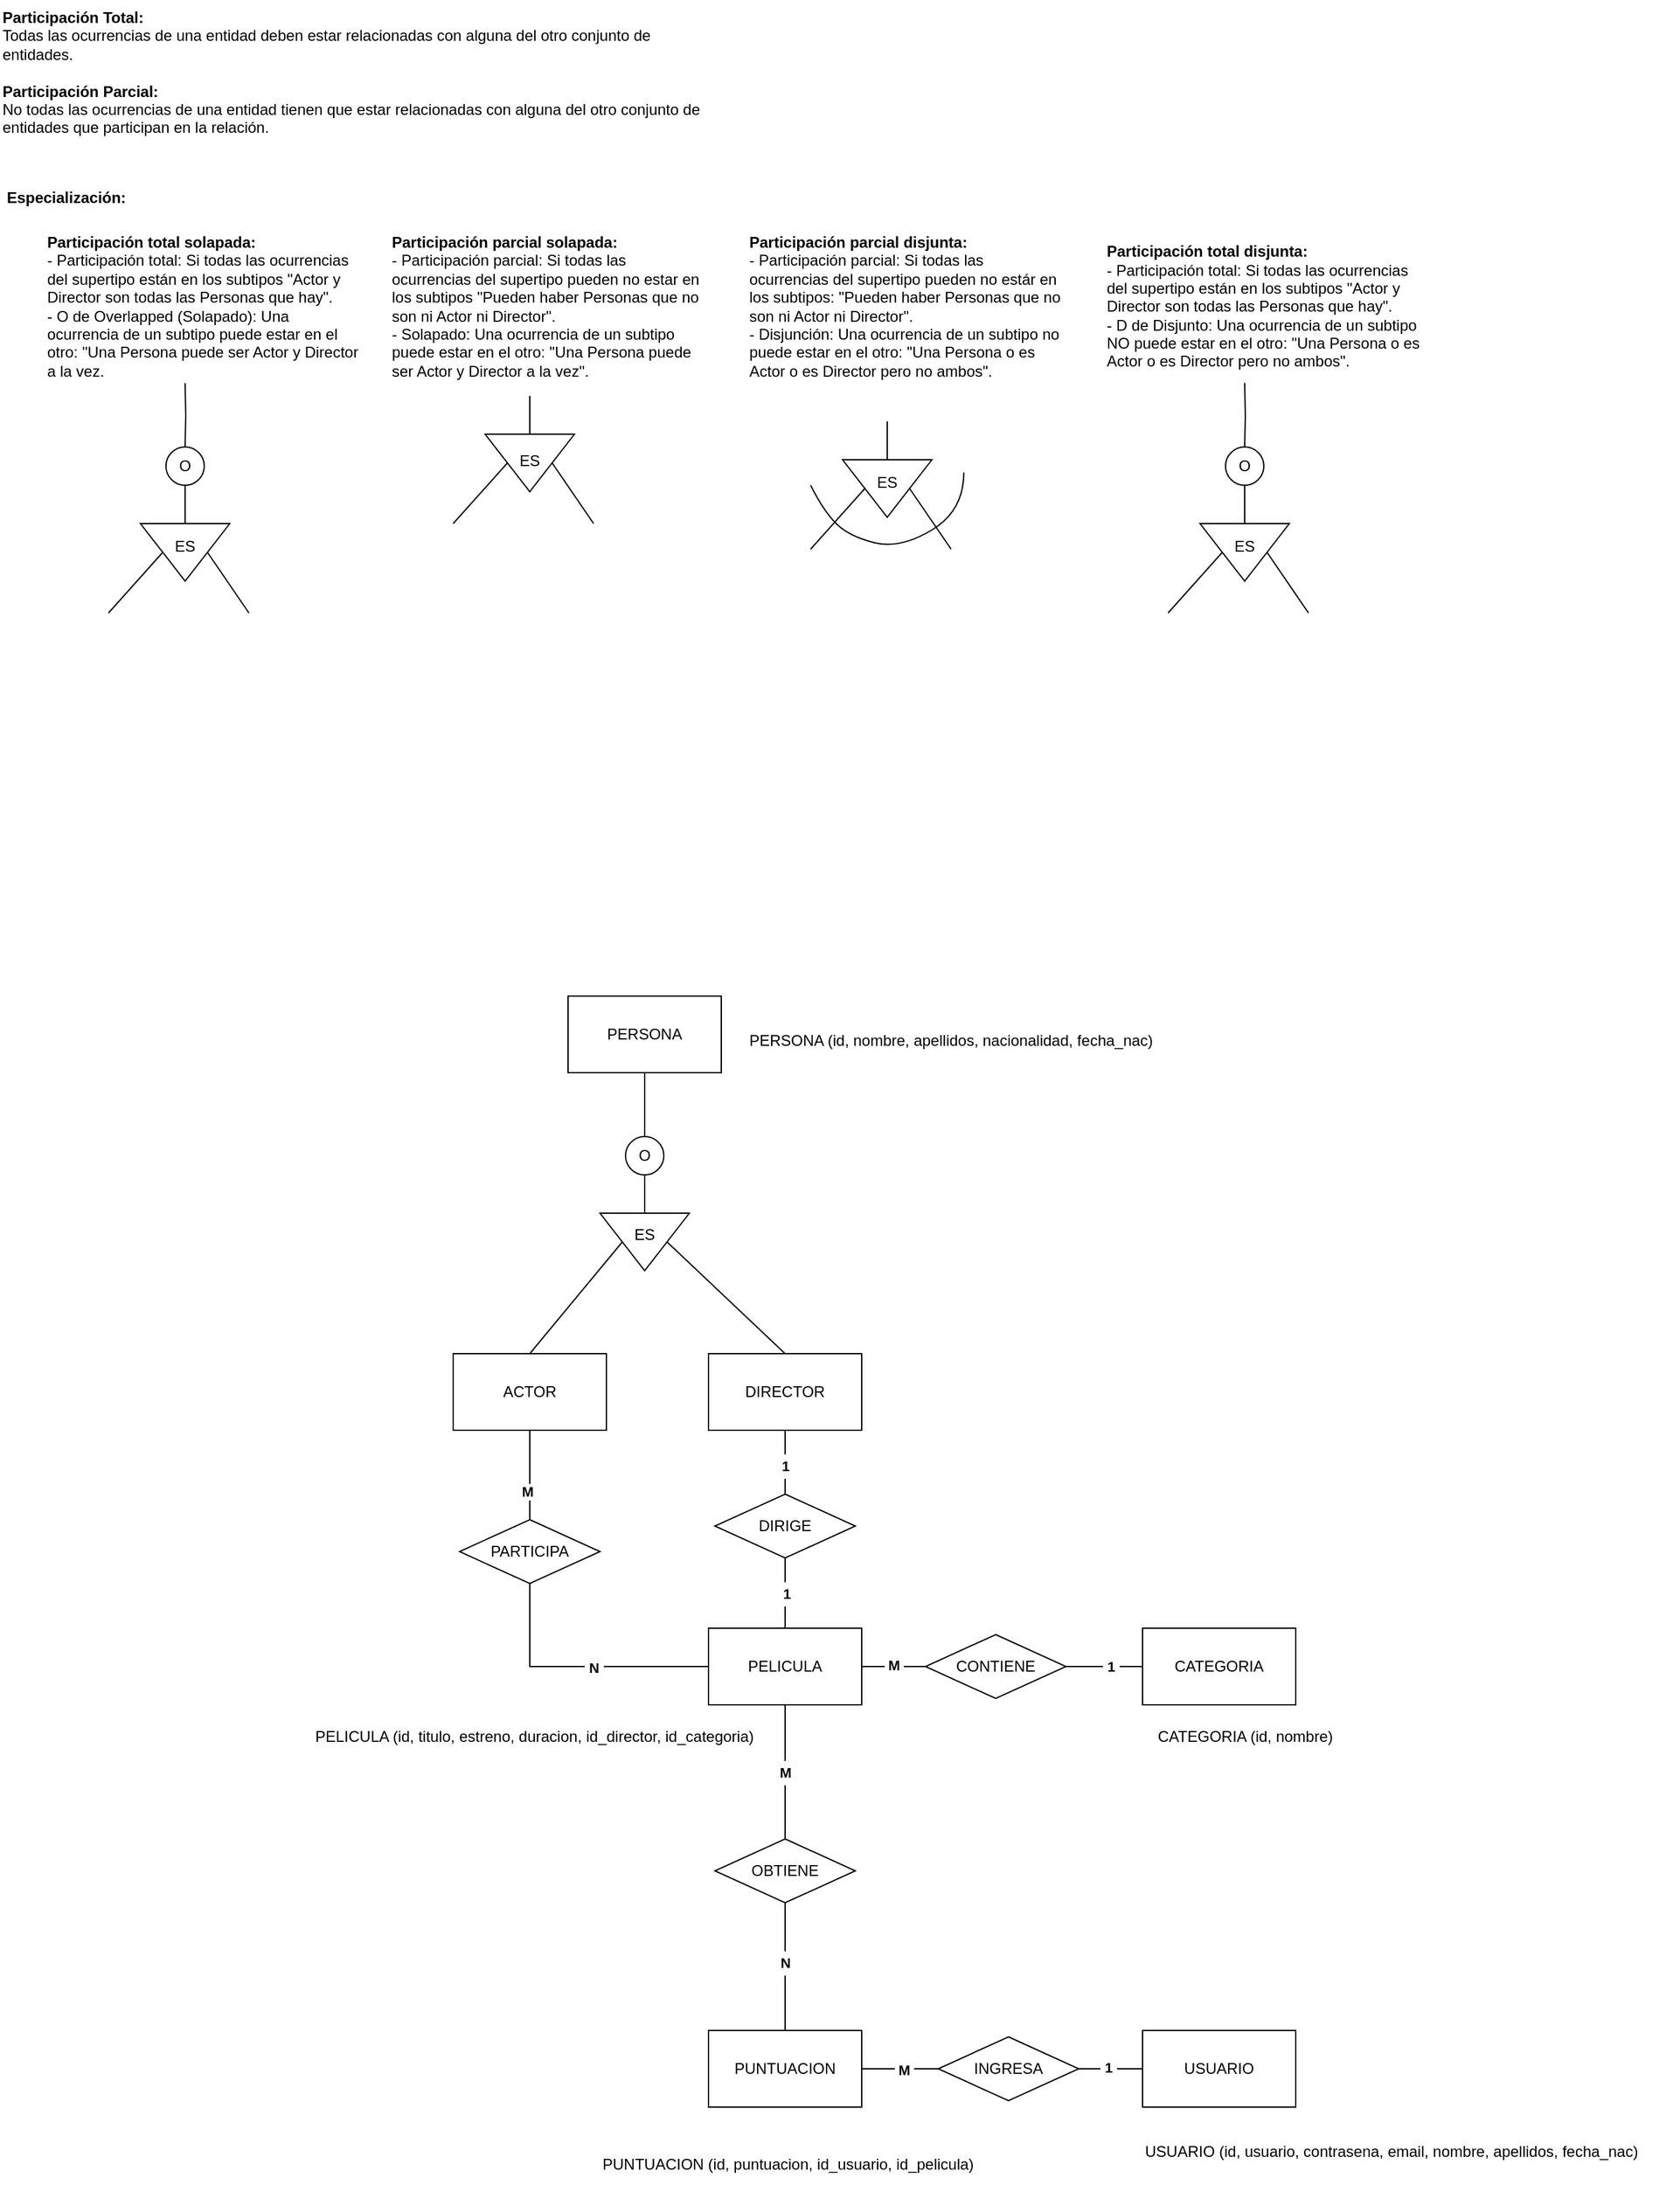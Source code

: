 <mxfile version="26.0.7">
  <diagram name="Página-1" id="nGZ0qsPv5VV96OJGfgLp">
    <mxGraphModel dx="1816" dy="1701" grid="1" gridSize="10" guides="1" tooltips="1" connect="1" arrows="1" fold="1" page="1" pageScale="1" pageWidth="827" pageHeight="1169" math="0" shadow="0">
      <root>
        <mxCell id="0" />
        <mxCell id="1" parent="0" />
        <mxCell id="M7ACwmawTc9ABr5RcXWo-1" value="CATEGORIA" style="rounded=0;whiteSpace=wrap;html=1;" parent="1" vertex="1">
          <mxGeometry x="400" y="485" width="120" height="60" as="geometry" />
        </mxCell>
        <mxCell id="M7ACwmawTc9ABr5RcXWo-9" style="rounded=0;orthogonalLoop=1;jettySize=auto;html=1;entryX=0;entryY=0.5;entryDx=0;entryDy=0;endArrow=none;endFill=0;exitX=1;exitY=0.5;exitDx=0;exitDy=0;" parent="1" source="M7ACwmawTc9ABr5RcXWo-2" target="M7ACwmawTc9ABr5RcXWo-8" edge="1">
          <mxGeometry relative="1" as="geometry" />
        </mxCell>
        <mxCell id="M7ACwmawTc9ABr5RcXWo-12" value="&lt;b style=&quot;line-height: 180%;&quot;&gt;&amp;nbsp;M&amp;nbsp;&lt;/b&gt;" style="edgeLabel;html=1;align=center;verticalAlign=middle;resizable=0;points=[];" parent="M7ACwmawTc9ABr5RcXWo-9" vertex="1" connectable="0">
          <mxGeometry x="0.008" y="1" relative="1" as="geometry">
            <mxPoint as="offset" />
          </mxGeometry>
        </mxCell>
        <mxCell id="M7ACwmawTc9ABr5RcXWo-24" style="rounded=0;orthogonalLoop=1;jettySize=auto;html=1;entryX=0.5;entryY=0;entryDx=0;entryDy=0;endArrow=none;endFill=0;" parent="1" source="M7ACwmawTc9ABr5RcXWo-2" target="M7ACwmawTc9ABr5RcXWo-23" edge="1">
          <mxGeometry relative="1" as="geometry" />
        </mxCell>
        <mxCell id="M7ACwmawTc9ABr5RcXWo-26" value="&lt;b style=&quot;line-height: 180%;&quot;&gt;&amp;nbsp;M&amp;nbsp;&lt;/b&gt;" style="edgeLabel;html=1;align=center;verticalAlign=middle;resizable=0;points=[];" parent="M7ACwmawTc9ABr5RcXWo-24" vertex="1" connectable="0">
          <mxGeometry x="0.008" relative="1" as="geometry">
            <mxPoint as="offset" />
          </mxGeometry>
        </mxCell>
        <mxCell id="M7ACwmawTc9ABr5RcXWo-2" value="PELICULA" style="rounded=0;whiteSpace=wrap;html=1;" parent="1" vertex="1">
          <mxGeometry x="60" y="485" width="120" height="60" as="geometry" />
        </mxCell>
        <mxCell id="M7ACwmawTc9ABr5RcXWo-36" style="edgeStyle=orthogonalEdgeStyle;rounded=0;orthogonalLoop=1;jettySize=auto;html=1;exitX=0.5;exitY=1;exitDx=0;exitDy=0;entryX=0.5;entryY=0;entryDx=0;entryDy=0;endArrow=none;endFill=0;" parent="1" source="M7ACwmawTc9ABr5RcXWo-3" target="M7ACwmawTc9ABr5RcXWo-35" edge="1">
          <mxGeometry relative="1" as="geometry" />
        </mxCell>
        <mxCell id="M7ACwmawTc9ABr5RcXWo-3" value="PERSONA" style="rounded=0;whiteSpace=wrap;html=1;" parent="1" vertex="1">
          <mxGeometry x="-50" y="-10" width="120" height="60" as="geometry" />
        </mxCell>
        <mxCell id="M7ACwmawTc9ABr5RcXWo-4" value="ACTOR" style="rounded=0;whiteSpace=wrap;html=1;" parent="1" vertex="1">
          <mxGeometry x="-140" y="270" width="120" height="60" as="geometry" />
        </mxCell>
        <mxCell id="M7ACwmawTc9ABr5RcXWo-14" style="rounded=0;orthogonalLoop=1;jettySize=auto;html=1;entryX=0.5;entryY=0;entryDx=0;entryDy=0;endArrow=none;endFill=0;exitX=0.5;exitY=1;exitDx=0;exitDy=0;" parent="1" source="M7ACwmawTc9ABr5RcXWo-5" target="M7ACwmawTc9ABr5RcXWo-13" edge="1">
          <mxGeometry relative="1" as="geometry">
            <mxPoint x="180" y="360" as="sourcePoint" />
          </mxGeometry>
        </mxCell>
        <mxCell id="M7ACwmawTc9ABr5RcXWo-16" value="&lt;b style=&quot;line-height: 180%;&quot;&gt;&amp;nbsp;1&amp;nbsp;&lt;/b&gt;" style="edgeLabel;html=1;align=center;verticalAlign=middle;resizable=0;points=[];" parent="M7ACwmawTc9ABr5RcXWo-14" vertex="1" connectable="0">
          <mxGeometry x="0.109" relative="1" as="geometry">
            <mxPoint as="offset" />
          </mxGeometry>
        </mxCell>
        <mxCell id="M7ACwmawTc9ABr5RcXWo-5" value="DIRECTOR" style="rounded=0;whiteSpace=wrap;html=1;" parent="1" vertex="1">
          <mxGeometry x="60" y="270" width="120" height="60" as="geometry" />
        </mxCell>
        <mxCell id="M7ACwmawTc9ABr5RcXWo-6" value="USUARIO" style="rounded=0;whiteSpace=wrap;html=1;" parent="1" vertex="1">
          <mxGeometry x="400" y="800" width="120" height="60" as="geometry" />
        </mxCell>
        <mxCell id="M7ACwmawTc9ABr5RcXWo-98" style="rounded=0;orthogonalLoop=1;jettySize=auto;html=1;exitX=1;exitY=0.5;exitDx=0;exitDy=0;entryX=0;entryY=0.5;entryDx=0;entryDy=0;endArrow=none;endFill=0;" parent="1" source="M7ACwmawTc9ABr5RcXWo-7" target="M7ACwmawTc9ABr5RcXWo-97" edge="1">
          <mxGeometry relative="1" as="geometry" />
        </mxCell>
        <mxCell id="M7ACwmawTc9ABr5RcXWo-100" value="&lt;b style=&quot;line-height: 180%;&quot;&gt;&amp;nbsp;M&amp;nbsp;&lt;/b&gt;" style="edgeLabel;html=1;align=center;verticalAlign=middle;resizable=0;points=[];" parent="M7ACwmawTc9ABr5RcXWo-98" vertex="1" connectable="0">
          <mxGeometry x="0.095" y="-1" relative="1" as="geometry">
            <mxPoint as="offset" />
          </mxGeometry>
        </mxCell>
        <mxCell id="M7ACwmawTc9ABr5RcXWo-7" value="PUNTUACION" style="rounded=0;whiteSpace=wrap;html=1;" parent="1" vertex="1">
          <mxGeometry x="60" y="800" width="120" height="60" as="geometry" />
        </mxCell>
        <mxCell id="M7ACwmawTc9ABr5RcXWo-10" style="rounded=0;orthogonalLoop=1;jettySize=auto;html=1;entryX=0;entryY=0.5;entryDx=0;entryDy=0;endArrow=none;endFill=0;exitX=1;exitY=0.5;exitDx=0;exitDy=0;" parent="1" source="M7ACwmawTc9ABr5RcXWo-8" target="M7ACwmawTc9ABr5RcXWo-1" edge="1">
          <mxGeometry relative="1" as="geometry">
            <Array as="points" />
          </mxGeometry>
        </mxCell>
        <mxCell id="M7ACwmawTc9ABr5RcXWo-11" value="&lt;b&gt;&amp;nbsp;1&amp;nbsp;&lt;/b&gt;" style="edgeLabel;html=1;align=center;verticalAlign=middle;resizable=0;points=[];" parent="M7ACwmawTc9ABr5RcXWo-10" vertex="1" connectable="0">
          <mxGeometry x="0.147" relative="1" as="geometry">
            <mxPoint as="offset" />
          </mxGeometry>
        </mxCell>
        <mxCell id="M7ACwmawTc9ABr5RcXWo-8" value="CONTIENE" style="rhombus;whiteSpace=wrap;html=1;" parent="1" vertex="1">
          <mxGeometry x="230" y="490" width="110" height="50" as="geometry" />
        </mxCell>
        <mxCell id="M7ACwmawTc9ABr5RcXWo-15" style="rounded=0;orthogonalLoop=1;jettySize=auto;html=1;exitX=0.5;exitY=1;exitDx=0;exitDy=0;entryX=0.5;entryY=0;entryDx=0;entryDy=0;endArrow=none;endFill=0;" parent="1" source="M7ACwmawTc9ABr5RcXWo-13" target="M7ACwmawTc9ABr5RcXWo-2" edge="1">
          <mxGeometry relative="1" as="geometry" />
        </mxCell>
        <mxCell id="M7ACwmawTc9ABr5RcXWo-17" value="&lt;b style=&quot;line-height: 180%;&quot;&gt;&amp;nbsp;1&amp;nbsp;&lt;/b&gt;" style="edgeLabel;html=1;align=center;verticalAlign=middle;resizable=0;points=[];" parent="M7ACwmawTc9ABr5RcXWo-15" vertex="1" connectable="0">
          <mxGeometry x="0.008" y="1" relative="1" as="geometry">
            <mxPoint as="offset" />
          </mxGeometry>
        </mxCell>
        <mxCell id="M7ACwmawTc9ABr5RcXWo-13" value="DIRIGE" style="rhombus;whiteSpace=wrap;html=1;" parent="1" vertex="1">
          <mxGeometry x="65" y="380" width="110" height="50" as="geometry" />
        </mxCell>
        <mxCell id="M7ACwmawTc9ABr5RcXWo-25" style="rounded=0;orthogonalLoop=1;jettySize=auto;html=1;entryX=0.5;entryY=0;entryDx=0;entryDy=0;endArrow=none;endFill=0;exitX=0.5;exitY=1;exitDx=0;exitDy=0;" parent="1" source="M7ACwmawTc9ABr5RcXWo-23" target="M7ACwmawTc9ABr5RcXWo-7" edge="1">
          <mxGeometry relative="1" as="geometry">
            <mxPoint x="230" y="700" as="sourcePoint" />
          </mxGeometry>
        </mxCell>
        <mxCell id="M7ACwmawTc9ABr5RcXWo-27" value="&lt;b style=&quot;line-height: 180%;&quot;&gt;&amp;nbsp;N&amp;nbsp;&lt;/b&gt;" style="edgeLabel;html=1;align=center;verticalAlign=middle;resizable=0;points=[];" parent="M7ACwmawTc9ABr5RcXWo-25" vertex="1" connectable="0">
          <mxGeometry x="-0.064" relative="1" as="geometry">
            <mxPoint as="offset" />
          </mxGeometry>
        </mxCell>
        <mxCell id="M7ACwmawTc9ABr5RcXWo-23" value="OBTIENE" style="rhombus;whiteSpace=wrap;html=1;" parent="1" vertex="1">
          <mxGeometry x="65" y="650" width="110" height="50" as="geometry" />
        </mxCell>
        <mxCell id="M7ACwmawTc9ABr5RcXWo-92" style="edgeStyle=orthogonalEdgeStyle;rounded=0;orthogonalLoop=1;jettySize=auto;html=1;entryX=0;entryY=0.5;entryDx=0;entryDy=0;exitX=0.5;exitY=1;exitDx=0;exitDy=0;endArrow=none;endFill=0;" parent="1" source="M7ACwmawTc9ABr5RcXWo-30" target="M7ACwmawTc9ABr5RcXWo-2" edge="1">
          <mxGeometry relative="1" as="geometry" />
        </mxCell>
        <mxCell id="M7ACwmawTc9ABr5RcXWo-95" value="&lt;b style=&quot;line-height: 180%;&quot;&gt;&amp;nbsp;N&amp;nbsp;&lt;/b&gt;" style="edgeLabel;html=1;align=center;verticalAlign=middle;resizable=0;points=[];" parent="M7ACwmawTc9ABr5RcXWo-92" vertex="1" connectable="0">
          <mxGeometry x="0.123" y="-1" relative="1" as="geometry">
            <mxPoint as="offset" />
          </mxGeometry>
        </mxCell>
        <mxCell id="M7ACwmawTc9ABr5RcXWo-93" style="rounded=0;orthogonalLoop=1;jettySize=auto;html=1;exitX=0.5;exitY=0;exitDx=0;exitDy=0;entryX=0.5;entryY=1;entryDx=0;entryDy=0;endArrow=none;endFill=0;" parent="1" source="M7ACwmawTc9ABr5RcXWo-30" target="M7ACwmawTc9ABr5RcXWo-4" edge="1">
          <mxGeometry relative="1" as="geometry" />
        </mxCell>
        <mxCell id="M7ACwmawTc9ABr5RcXWo-94" value="&amp;nbsp;&lt;b&gt;M&lt;/b&gt;&amp;nbsp;" style="edgeLabel;html=1;align=center;verticalAlign=middle;resizable=0;points=[];" parent="M7ACwmawTc9ABr5RcXWo-93" vertex="1" connectable="0">
          <mxGeometry x="-0.353" y="2" relative="1" as="geometry">
            <mxPoint as="offset" />
          </mxGeometry>
        </mxCell>
        <mxCell id="M7ACwmawTc9ABr5RcXWo-30" value="PARTICIPA" style="rhombus;whiteSpace=wrap;html=1;" parent="1" vertex="1">
          <mxGeometry x="-135" y="400" width="110" height="50" as="geometry" />
        </mxCell>
        <mxCell id="M7ACwmawTc9ABr5RcXWo-33" style="rounded=0;orthogonalLoop=1;jettySize=auto;html=1;exitX=0.5;exitY=1;exitDx=0;exitDy=0;entryX=0.5;entryY=0;entryDx=0;entryDy=0;endArrow=none;endFill=0;" parent="1" source="M7ACwmawTc9ABr5RcXWo-32" target="M7ACwmawTc9ABr5RcXWo-4" edge="1">
          <mxGeometry relative="1" as="geometry" />
        </mxCell>
        <mxCell id="M7ACwmawTc9ABr5RcXWo-34" style="rounded=0;orthogonalLoop=1;jettySize=auto;html=1;exitX=0.5;exitY=0;exitDx=0;exitDy=0;entryX=0.5;entryY=0;entryDx=0;entryDy=0;endArrow=none;endFill=0;" parent="1" source="M7ACwmawTc9ABr5RcXWo-32" target="M7ACwmawTc9ABr5RcXWo-5" edge="1">
          <mxGeometry relative="1" as="geometry" />
        </mxCell>
        <mxCell id="M7ACwmawTc9ABr5RcXWo-32" value="" style="triangle;whiteSpace=wrap;html=1;rotation=90;" parent="1" vertex="1">
          <mxGeometry x="-12.5" y="147.5" width="45" height="70" as="geometry" />
        </mxCell>
        <mxCell id="M7ACwmawTc9ABr5RcXWo-37" style="edgeStyle=orthogonalEdgeStyle;rounded=0;orthogonalLoop=1;jettySize=auto;html=1;exitX=0.5;exitY=1;exitDx=0;exitDy=0;entryX=0;entryY=0.5;entryDx=0;entryDy=0;endArrow=none;endFill=0;" parent="1" source="M7ACwmawTc9ABr5RcXWo-35" target="M7ACwmawTc9ABr5RcXWo-32" edge="1">
          <mxGeometry relative="1" as="geometry" />
        </mxCell>
        <mxCell id="M7ACwmawTc9ABr5RcXWo-35" value="O" style="ellipse;whiteSpace=wrap;html=1;aspect=fixed;" parent="1" vertex="1">
          <mxGeometry x="-5" y="100" width="30" height="30" as="geometry" />
        </mxCell>
        <mxCell id="M7ACwmawTc9ABr5RcXWo-46" value="&lt;span style=&quot;text-align: left;&quot;&gt;&lt;b&gt;Especialización:&lt;/b&gt;&lt;/span&gt;" style="text;html=1;align=center;verticalAlign=middle;whiteSpace=wrap;rounded=0;" parent="1" vertex="1">
          <mxGeometry x="-473" y="-650" width="60" height="30" as="geometry" />
        </mxCell>
        <mxCell id="M7ACwmawTc9ABr5RcXWo-47" value="" style="group" parent="1" vertex="1" connectable="0">
          <mxGeometry x="-460" y="-600" width="250" height="290" as="geometry" />
        </mxCell>
        <mxCell id="M7ACwmawTc9ABr5RcXWo-38" value="&lt;div&gt;&lt;br&gt;&lt;/div&gt;&lt;div&gt;&lt;b&gt;Participación total solapada:&amp;nbsp;&lt;/b&gt;&lt;/div&gt;&lt;div&gt;- Participación total: Si todas las ocurrencias del supertipo están en los subtipos &quot;Actor y Director son todas las Personas que hay&quot;.&lt;/div&gt;- O de Overlapped (Solapado): Una ocurrencia de un subtipo puede estar en el otro: &quot;Una Persona puede ser Actor y Director a la vez.&lt;div&gt;&lt;br&gt;&lt;/div&gt;" style="text;html=1;align=left;verticalAlign=middle;whiteSpace=wrap;rounded=0;" parent="M7ACwmawTc9ABr5RcXWo-47" vertex="1">
          <mxGeometry width="250" height="99" as="geometry" />
        </mxCell>
        <mxCell id="M7ACwmawTc9ABr5RcXWo-40" style="edgeStyle=orthogonalEdgeStyle;rounded=0;orthogonalLoop=1;jettySize=auto;html=1;exitX=0.5;exitY=1;exitDx=0;exitDy=0;entryX=0.5;entryY=0;entryDx=0;entryDy=0;endArrow=none;endFill=0;" parent="M7ACwmawTc9ABr5RcXWo-47" target="M7ACwmawTc9ABr5RcXWo-45" edge="1">
          <mxGeometry relative="1" as="geometry">
            <mxPoint x="110" y="110" as="sourcePoint" />
          </mxGeometry>
        </mxCell>
        <mxCell id="M7ACwmawTc9ABr5RcXWo-41" style="rounded=0;orthogonalLoop=1;jettySize=auto;html=1;exitX=0.5;exitY=1;exitDx=0;exitDy=0;endArrow=none;endFill=0;" parent="M7ACwmawTc9ABr5RcXWo-47" source="M7ACwmawTc9ABr5RcXWo-43" edge="1">
          <mxGeometry relative="1" as="geometry">
            <mxPoint x="50" y="290" as="targetPoint" />
          </mxGeometry>
        </mxCell>
        <mxCell id="M7ACwmawTc9ABr5RcXWo-42" style="rounded=0;orthogonalLoop=1;jettySize=auto;html=1;exitX=0.5;exitY=0;exitDx=0;exitDy=0;endArrow=none;endFill=0;" parent="M7ACwmawTc9ABr5RcXWo-47" source="M7ACwmawTc9ABr5RcXWo-43" edge="1">
          <mxGeometry relative="1" as="geometry">
            <mxPoint x="160" y="290" as="targetPoint" />
          </mxGeometry>
        </mxCell>
        <mxCell id="M7ACwmawTc9ABr5RcXWo-43" value="" style="triangle;whiteSpace=wrap;html=1;rotation=90;" parent="M7ACwmawTc9ABr5RcXWo-47" vertex="1">
          <mxGeometry x="87.5" y="207.5" width="45" height="70" as="geometry" />
        </mxCell>
        <mxCell id="M7ACwmawTc9ABr5RcXWo-44" style="edgeStyle=orthogonalEdgeStyle;rounded=0;orthogonalLoop=1;jettySize=auto;html=1;exitX=0.5;exitY=1;exitDx=0;exitDy=0;entryX=0;entryY=0.5;entryDx=0;entryDy=0;endArrow=none;endFill=0;" parent="M7ACwmawTc9ABr5RcXWo-47" source="M7ACwmawTc9ABr5RcXWo-45" target="M7ACwmawTc9ABr5RcXWo-43" edge="1">
          <mxGeometry relative="1" as="geometry" />
        </mxCell>
        <mxCell id="M7ACwmawTc9ABr5RcXWo-45" value="O" style="ellipse;whiteSpace=wrap;html=1;aspect=fixed;" parent="M7ACwmawTc9ABr5RcXWo-47" vertex="1">
          <mxGeometry x="95" y="160" width="30" height="30" as="geometry" />
        </mxCell>
        <mxCell id="M7ACwmawTc9ABr5RcXWo-56" value="&lt;div style=&quot;text-align: left;&quot;&gt;&lt;span style=&quot;background-color: transparent; color: light-dark(rgb(0, 0, 0), rgb(255, 255, 255));&quot;&gt;ES&lt;/span&gt;&lt;/div&gt;" style="text;html=1;align=center;verticalAlign=middle;whiteSpace=wrap;rounded=0;" parent="M7ACwmawTc9ABr5RcXWo-47" vertex="1">
          <mxGeometry x="80" y="222.5" width="60" height="30" as="geometry" />
        </mxCell>
        <mxCell id="M7ACwmawTc9ABr5RcXWo-48" value="" style="group" parent="1" vertex="1" connectable="0">
          <mxGeometry x="-190" y="-670" width="250" height="290" as="geometry" />
        </mxCell>
        <mxCell id="M7ACwmawTc9ABr5RcXWo-49" value="&lt;div&gt;&lt;br&gt;&lt;/div&gt;&lt;div&gt;&lt;b&gt;Participación parcial solapada:&amp;nbsp;&lt;/b&gt;&lt;/div&gt;&lt;div&gt;- Participación parcial: Si todas las ocurrencias del supertipo pueden no estar en los subtipos &quot;Pueden haber Personas que no son ni Actor ni Director&quot;.&lt;/div&gt;- Solapado: Una ocurrencia de un subtipo puede estar en el otro: &quot;Una Persona puede ser Actor y Director a la vez&quot;.&lt;div&gt;&lt;br&gt;&lt;/div&gt;" style="text;html=1;align=left;verticalAlign=middle;whiteSpace=wrap;rounded=0;" parent="M7ACwmawTc9ABr5RcXWo-48" vertex="1">
          <mxGeometry y="70" width="250" height="99" as="geometry" />
        </mxCell>
        <mxCell id="M7ACwmawTc9ABr5RcXWo-51" style="rounded=0;orthogonalLoop=1;jettySize=auto;html=1;exitX=0.5;exitY=1;exitDx=0;exitDy=0;endArrow=none;endFill=0;" parent="M7ACwmawTc9ABr5RcXWo-48" source="M7ACwmawTc9ABr5RcXWo-53" edge="1">
          <mxGeometry relative="1" as="geometry">
            <mxPoint x="50" y="290" as="targetPoint" />
          </mxGeometry>
        </mxCell>
        <mxCell id="M7ACwmawTc9ABr5RcXWo-52" style="rounded=0;orthogonalLoop=1;jettySize=auto;html=1;exitX=0.5;exitY=0;exitDx=0;exitDy=0;endArrow=none;endFill=0;" parent="M7ACwmawTc9ABr5RcXWo-48" source="M7ACwmawTc9ABr5RcXWo-53" edge="1">
          <mxGeometry relative="1" as="geometry">
            <mxPoint x="160" y="290" as="targetPoint" />
          </mxGeometry>
        </mxCell>
        <mxCell id="M7ACwmawTc9ABr5RcXWo-53" value="" style="triangle;whiteSpace=wrap;html=1;rotation=90;" parent="M7ACwmawTc9ABr5RcXWo-48" vertex="1">
          <mxGeometry x="87.5" y="207.5" width="45" height="70" as="geometry" />
        </mxCell>
        <mxCell id="M7ACwmawTc9ABr5RcXWo-54" style="edgeStyle=orthogonalEdgeStyle;rounded=0;orthogonalLoop=1;jettySize=auto;html=1;exitX=0.5;exitY=1;exitDx=0;exitDy=0;entryX=0;entryY=0.5;entryDx=0;entryDy=0;endArrow=none;endFill=0;" parent="M7ACwmawTc9ABr5RcXWo-48" target="M7ACwmawTc9ABr5RcXWo-53" edge="1">
          <mxGeometry relative="1" as="geometry">
            <mxPoint x="110" y="190" as="sourcePoint" />
          </mxGeometry>
        </mxCell>
        <mxCell id="M7ACwmawTc9ABr5RcXWo-58" value="&lt;div style=&quot;text-align: left;&quot;&gt;&lt;span style=&quot;background-color: transparent; color: light-dark(rgb(0, 0, 0), rgb(255, 255, 255));&quot;&gt;ES&lt;/span&gt;&lt;/div&gt;" style="text;html=1;align=center;verticalAlign=middle;whiteSpace=wrap;rounded=0;" parent="M7ACwmawTc9ABr5RcXWo-48" vertex="1">
          <mxGeometry x="80" y="225.5" width="60" height="30" as="geometry" />
        </mxCell>
        <mxCell id="M7ACwmawTc9ABr5RcXWo-59" value="" style="group" parent="1" vertex="1" connectable="0">
          <mxGeometry x="90" y="-650" width="250" height="290" as="geometry" />
        </mxCell>
        <mxCell id="M7ACwmawTc9ABr5RcXWo-60" value="&lt;div&gt;&lt;br&gt;&lt;/div&gt;&lt;div&gt;&lt;b&gt;Participación parcial disjunta:&amp;nbsp;&lt;/b&gt;&lt;/div&gt;&lt;div&gt;- Participación parcial: Si todas las ocurrencias del supertipo pueden no estár en los subtipos: &quot;Pueden haber Personas que no son ni Actor ni Director&quot;.&lt;/div&gt;- Disjunción: Una ocurrencia de un subtipo no puede estar en el otro: &quot;Una Persona o es Actor o es Director pero no ambos&quot;.&lt;div&gt;&lt;br&gt;&lt;/div&gt;" style="text;html=1;align=left;verticalAlign=middle;whiteSpace=wrap;rounded=0;" parent="M7ACwmawTc9ABr5RcXWo-59" vertex="1">
          <mxGeometry y="50" width="250" height="99" as="geometry" />
        </mxCell>
        <mxCell id="M7ACwmawTc9ABr5RcXWo-62" style="rounded=0;orthogonalLoop=1;jettySize=auto;html=1;exitX=0.5;exitY=1;exitDx=0;exitDy=0;endArrow=none;endFill=0;" parent="M7ACwmawTc9ABr5RcXWo-59" source="M7ACwmawTc9ABr5RcXWo-64" edge="1">
          <mxGeometry relative="1" as="geometry">
            <mxPoint x="50" y="290" as="targetPoint" />
          </mxGeometry>
        </mxCell>
        <mxCell id="M7ACwmawTc9ABr5RcXWo-63" style="rounded=0;orthogonalLoop=1;jettySize=auto;html=1;exitX=0.5;exitY=0;exitDx=0;exitDy=0;endArrow=none;endFill=0;" parent="M7ACwmawTc9ABr5RcXWo-59" source="M7ACwmawTc9ABr5RcXWo-64" edge="1">
          <mxGeometry relative="1" as="geometry">
            <mxPoint x="160" y="290" as="targetPoint" />
          </mxGeometry>
        </mxCell>
        <mxCell id="M7ACwmawTc9ABr5RcXWo-64" value="" style="triangle;whiteSpace=wrap;html=1;rotation=90;" parent="M7ACwmawTc9ABr5RcXWo-59" vertex="1">
          <mxGeometry x="87.5" y="207.5" width="45" height="70" as="geometry" />
        </mxCell>
        <mxCell id="M7ACwmawTc9ABr5RcXWo-65" style="edgeStyle=orthogonalEdgeStyle;rounded=0;orthogonalLoop=1;jettySize=auto;html=1;exitX=0.5;exitY=1;exitDx=0;exitDy=0;entryX=0;entryY=0.5;entryDx=0;entryDy=0;endArrow=none;endFill=0;" parent="M7ACwmawTc9ABr5RcXWo-59" target="M7ACwmawTc9ABr5RcXWo-64" edge="1">
          <mxGeometry relative="1" as="geometry">
            <mxPoint x="110" y="190" as="sourcePoint" />
          </mxGeometry>
        </mxCell>
        <mxCell id="M7ACwmawTc9ABr5RcXWo-67" value="&lt;div style=&quot;text-align: left;&quot;&gt;&lt;span style=&quot;background-color: transparent; color: light-dark(rgb(0, 0, 0), rgb(255, 255, 255));&quot;&gt;ES&lt;/span&gt;&lt;/div&gt;" style="text;html=1;align=center;verticalAlign=middle;whiteSpace=wrap;rounded=0;" parent="M7ACwmawTc9ABr5RcXWo-59" vertex="1">
          <mxGeometry x="80" y="222.5" width="60" height="30" as="geometry" />
        </mxCell>
        <mxCell id="M7ACwmawTc9ABr5RcXWo-69" value="" style="curved=1;endArrow=none;html=1;rounded=0;endFill=0;" parent="M7ACwmawTc9ABr5RcXWo-59" edge="1">
          <mxGeometry width="50" height="50" relative="1" as="geometry">
            <mxPoint x="170" y="230" as="sourcePoint" />
            <mxPoint x="50" y="240" as="targetPoint" />
            <Array as="points">
              <mxPoint x="170" y="260" />
              <mxPoint x="120" y="290" />
              <mxPoint x="80" y="280" />
              <mxPoint x="60" y="260" />
              <mxPoint x="50" y="240" />
            </Array>
          </mxGeometry>
        </mxCell>
        <mxCell id="M7ACwmawTc9ABr5RcXWo-71" value="" style="group" parent="1" vertex="1" connectable="0">
          <mxGeometry x="370" y="-600" width="250" height="290" as="geometry" />
        </mxCell>
        <mxCell id="M7ACwmawTc9ABr5RcXWo-72" value="&lt;div&gt;&lt;br&gt;&lt;/div&gt;&lt;div&gt;&lt;b&gt;Participación total disjunta:&amp;nbsp;&lt;/b&gt;&lt;/div&gt;&lt;div&gt;- Participación total: Si todas las ocurrencias del supertipo están en los subtipos &quot;Actor y Director son todas las Personas que hay&quot;.&lt;/div&gt;- D de Disjunto: Una ocurrencia de un subtipo&amp;nbsp; NO puede estar en el otro: &quot;Una Persona o es Actor o es Director pero no ambos&quot;.&lt;div&gt;&lt;br&gt;&lt;/div&gt;" style="text;html=1;align=left;verticalAlign=middle;whiteSpace=wrap;rounded=0;" parent="M7ACwmawTc9ABr5RcXWo-71" vertex="1">
          <mxGeometry width="250" height="99" as="geometry" />
        </mxCell>
        <mxCell id="M7ACwmawTc9ABr5RcXWo-73" style="edgeStyle=orthogonalEdgeStyle;rounded=0;orthogonalLoop=1;jettySize=auto;html=1;exitX=0.5;exitY=1;exitDx=0;exitDy=0;entryX=0.5;entryY=0;entryDx=0;entryDy=0;endArrow=none;endFill=0;" parent="M7ACwmawTc9ABr5RcXWo-71" target="M7ACwmawTc9ABr5RcXWo-78" edge="1">
          <mxGeometry relative="1" as="geometry">
            <mxPoint x="110" y="110" as="sourcePoint" />
          </mxGeometry>
        </mxCell>
        <mxCell id="M7ACwmawTc9ABr5RcXWo-74" style="rounded=0;orthogonalLoop=1;jettySize=auto;html=1;exitX=0.5;exitY=1;exitDx=0;exitDy=0;endArrow=none;endFill=0;" parent="M7ACwmawTc9ABr5RcXWo-71" source="M7ACwmawTc9ABr5RcXWo-76" edge="1">
          <mxGeometry relative="1" as="geometry">
            <mxPoint x="50" y="290" as="targetPoint" />
          </mxGeometry>
        </mxCell>
        <mxCell id="M7ACwmawTc9ABr5RcXWo-75" style="rounded=0;orthogonalLoop=1;jettySize=auto;html=1;exitX=0.5;exitY=0;exitDx=0;exitDy=0;endArrow=none;endFill=0;" parent="M7ACwmawTc9ABr5RcXWo-71" source="M7ACwmawTc9ABr5RcXWo-76" edge="1">
          <mxGeometry relative="1" as="geometry">
            <mxPoint x="160" y="290" as="targetPoint" />
          </mxGeometry>
        </mxCell>
        <mxCell id="M7ACwmawTc9ABr5RcXWo-76" value="" style="triangle;whiteSpace=wrap;html=1;rotation=90;" parent="M7ACwmawTc9ABr5RcXWo-71" vertex="1">
          <mxGeometry x="87.5" y="207.5" width="45" height="70" as="geometry" />
        </mxCell>
        <mxCell id="M7ACwmawTc9ABr5RcXWo-77" style="edgeStyle=orthogonalEdgeStyle;rounded=0;orthogonalLoop=1;jettySize=auto;html=1;exitX=0.5;exitY=1;exitDx=0;exitDy=0;entryX=0;entryY=0.5;entryDx=0;entryDy=0;endArrow=none;endFill=0;" parent="M7ACwmawTc9ABr5RcXWo-71" source="M7ACwmawTc9ABr5RcXWo-78" target="M7ACwmawTc9ABr5RcXWo-76" edge="1">
          <mxGeometry relative="1" as="geometry" />
        </mxCell>
        <mxCell id="M7ACwmawTc9ABr5RcXWo-78" value="O" style="ellipse;whiteSpace=wrap;html=1;aspect=fixed;" parent="M7ACwmawTc9ABr5RcXWo-71" vertex="1">
          <mxGeometry x="95" y="160" width="30" height="30" as="geometry" />
        </mxCell>
        <mxCell id="M7ACwmawTc9ABr5RcXWo-79" value="&lt;div style=&quot;text-align: left;&quot;&gt;&lt;span style=&quot;background-color: transparent; color: light-dark(rgb(0, 0, 0), rgb(255, 255, 255));&quot;&gt;ES&lt;/span&gt;&lt;/div&gt;" style="text;html=1;align=center;verticalAlign=middle;whiteSpace=wrap;rounded=0;" parent="M7ACwmawTc9ABr5RcXWo-71" vertex="1">
          <mxGeometry x="80" y="222.5" width="60" height="30" as="geometry" />
        </mxCell>
        <mxCell id="M7ACwmawTc9ABr5RcXWo-90" value="&lt;div style=&quot;forced-color-adjust: none;&quot;&gt;&lt;b&gt;Participación Total:&lt;/b&gt;&lt;/div&gt;&lt;div style=&quot;forced-color-adjust: none;&quot;&gt;Todas las ocurrencias de una entidad deben estar relacionadas con alguna del otro conjunto de entidades.&lt;/div&gt;&lt;div style=&quot;forced-color-adjust: none;&quot;&gt;&lt;br&gt;&lt;/div&gt;&lt;div style=&quot;forced-color-adjust: none;&quot;&gt;&lt;b&gt;Participación Parcial:&lt;/b&gt;&lt;/div&gt;&lt;div style=&quot;forced-color-adjust: none;&quot;&gt;No todas las ocurrencias de una entidad tienen que estar relacionadas con alguna del otro conjunto de entidades que participan en la relación.&lt;/div&gt;" style="text;whiteSpace=wrap;html=1;" parent="1" vertex="1">
          <mxGeometry x="-495" y="-790" width="560" height="120" as="geometry" />
        </mxCell>
        <mxCell id="M7ACwmawTc9ABr5RcXWo-91" value="ES" style="text;html=1;align=center;verticalAlign=middle;whiteSpace=wrap;rounded=0;" parent="1" vertex="1">
          <mxGeometry x="-20" y="162" width="60" height="30" as="geometry" />
        </mxCell>
        <mxCell id="M7ACwmawTc9ABr5RcXWo-99" style="rounded=0;orthogonalLoop=1;jettySize=auto;html=1;exitX=1;exitY=0.5;exitDx=0;exitDy=0;entryX=0;entryY=0.5;entryDx=0;entryDy=0;endArrow=none;endFill=0;" parent="1" source="M7ACwmawTc9ABr5RcXWo-97" target="M7ACwmawTc9ABr5RcXWo-6" edge="1">
          <mxGeometry relative="1" as="geometry" />
        </mxCell>
        <mxCell id="M7ACwmawTc9ABr5RcXWo-101" value="&lt;b style=&quot;line-height: 180%;&quot;&gt;&amp;nbsp;1&amp;nbsp;&lt;/b&gt;" style="edgeLabel;html=1;align=center;verticalAlign=middle;resizable=0;points=[];" parent="M7ACwmawTc9ABr5RcXWo-99" vertex="1" connectable="0">
          <mxGeometry x="-0.086" y="1" relative="1" as="geometry">
            <mxPoint as="offset" />
          </mxGeometry>
        </mxCell>
        <mxCell id="M7ACwmawTc9ABr5RcXWo-97" value="INGRESA" style="rhombus;whiteSpace=wrap;html=1;" parent="1" vertex="1">
          <mxGeometry x="240" y="805" width="110" height="50" as="geometry" />
        </mxCell>
        <mxCell id="Ts0tJEy6NxFOkRTEz-Om-1" value="USUARIO (id, usuario, contrasena, email, nombre, apellidos, fecha_nac)" style="text;html=1;align=left;verticalAlign=middle;whiteSpace=wrap;rounded=0;" vertex="1" parent="1">
          <mxGeometry x="400" y="880" width="420" height="30" as="geometry" />
        </mxCell>
        <mxCell id="Ts0tJEy6NxFOkRTEz-Om-2" value="PUNTUACION (id, puntuacion, id_usuario, id_pelicula)" style="text;html=1;align=left;verticalAlign=middle;whiteSpace=wrap;rounded=0;" vertex="1" parent="1">
          <mxGeometry x="-25" y="890" width="310" height="30" as="geometry" />
        </mxCell>
        <mxCell id="Ts0tJEy6NxFOkRTEz-Om-3" value="CATEGORIA (id, nombre)" style="text;html=1;align=left;verticalAlign=middle;whiteSpace=wrap;rounded=0;" vertex="1" parent="1">
          <mxGeometry x="410" y="555" width="150" height="30" as="geometry" />
        </mxCell>
        <mxCell id="Ts0tJEy6NxFOkRTEz-Om-4" value="PELICULA (id, titulo, estreno, duracion, id_director, id_categoria)" style="text;html=1;align=left;verticalAlign=middle;whiteSpace=wrap;rounded=0;" vertex="1" parent="1">
          <mxGeometry x="-250" y="555" width="360" height="30" as="geometry" />
        </mxCell>
        <mxCell id="Ts0tJEy6NxFOkRTEz-Om-5" value="PERSONA (id, nombre, apellidos, nacionalidad, fecha_nac)" style="text;html=1;align=left;verticalAlign=middle;whiteSpace=wrap;rounded=0;" vertex="1" parent="1">
          <mxGeometry x="90" y="10" width="360" height="30" as="geometry" />
        </mxCell>
      </root>
    </mxGraphModel>
  </diagram>
</mxfile>
